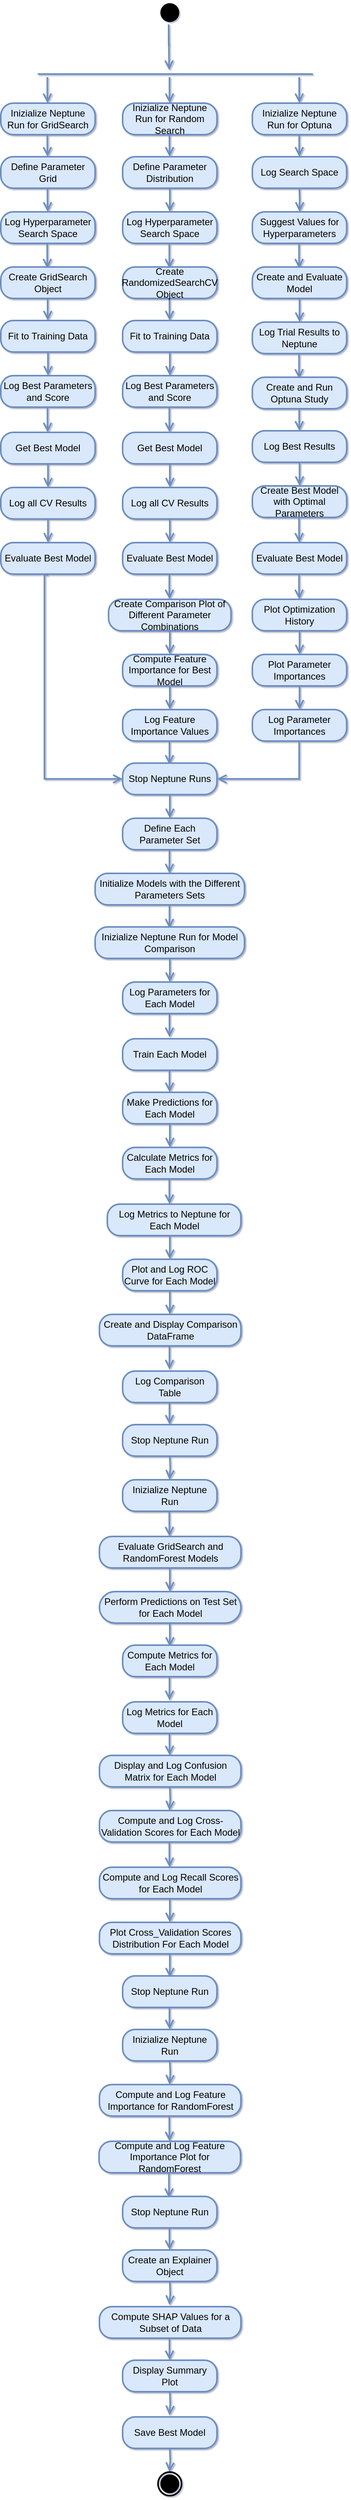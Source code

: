 <mxfile version="26.0.8">
  <diagram name="Pagina-1" id="qYxUEqmofQLP7HRl4pz8">
    <mxGraphModel grid="1" page="1" gridSize="10" guides="1" tooltips="1" connect="1" arrows="1" fold="1" pageScale="1" pageWidth="827" pageHeight="1169" math="0" shadow="1">
      <root>
        <mxCell id="0" />
        <mxCell id="1" parent="0" />
        <mxCell id="ItmKk5HgFrsZ6VLKiwgs-5" value="" style="ellipse;html=1;shape=startState;fillColor=#000000;strokeColor=light-dark(#000000, #5c79a3);strokeWidth=2;" vertex="1" parent="1">
          <mxGeometry x="-1300.01" y="70" width="30" height="30" as="geometry" />
        </mxCell>
        <mxCell id="vAcUoiLAdpBcWY1jd_Jo-25" value="" style="edgeStyle=orthogonalEdgeStyle;html=1;verticalAlign=bottom;endArrow=open;endSize=8;strokeColor=#6c8ebf;rounded=0;exitX=0.013;exitY=0.826;exitDx=0;exitDy=0;exitPerimeter=0;fillColor=#dae8fc;strokeWidth=2;" edge="1" parent="1">
          <mxGeometry relative="1" as="geometry">
            <mxPoint x="-1285.86" y="158" as="targetPoint" />
            <mxPoint x="-1284.86" y="126" as="sourcePoint" />
            <Array as="points">
              <mxPoint x="-1286.51" y="126" />
              <mxPoint x="-1286.51" y="100" />
            </Array>
          </mxGeometry>
        </mxCell>
        <mxCell id="cl8IE2r-ji0NroWe0n9R-25" value="Log Hyperparameter Search Space" style="rounded=1;whiteSpace=wrap;html=1;arcSize=40;fillColor=#dae8fc;strokeColor=#6c8ebf;strokeWidth=2;" vertex="1" parent="1">
          <mxGeometry x="-1500" y="338" width="120" height="40" as="geometry" />
        </mxCell>
        <mxCell id="cl8IE2r-ji0NroWe0n9R-26" value="Log Hyperparameter Search Space" style="rounded=1;whiteSpace=wrap;html=1;arcSize=40;fillColor=#dae8fc;strokeColor=#6c8ebf;strokeWidth=2;" vertex="1" parent="1">
          <mxGeometry x="-1345" y="338" width="120" height="40" as="geometry" />
        </mxCell>
        <mxCell id="cl8IE2r-ji0NroWe0n9R-27" value="Suggest Values for Hyperparameters" style="rounded=1;whiteSpace=wrap;html=1;arcSize=40;fillColor=#dae8fc;strokeColor=#6c8ebf;strokeWidth=2;" vertex="1" parent="1">
          <mxGeometry x="-1180" y="338" width="120" height="40" as="geometry" />
        </mxCell>
        <mxCell id="cl8IE2r-ji0NroWe0n9R-28" value="" style="edgeStyle=orthogonalEdgeStyle;html=1;verticalAlign=bottom;endArrow=open;endSize=8;strokeColor=#6c8ebf;rounded=0;entryX=0.5;entryY=0;entryDx=0;entryDy=0;exitX=0.984;exitY=0.868;exitDx=0;exitDy=0;exitPerimeter=0;fillColor=#dae8fc;strokeWidth=2;" edge="1" parent="1" target="cl8IE2r-ji0NroWe0n9R-27">
          <mxGeometry relative="1" as="geometry">
            <mxPoint x="-1132" y="338" as="targetPoint" />
            <mxPoint x="-1120.28" y="306.68" as="sourcePoint" />
          </mxGeometry>
        </mxCell>
        <mxCell id="cl8IE2r-ji0NroWe0n9R-29" value="" style="edgeStyle=orthogonalEdgeStyle;html=1;verticalAlign=bottom;endArrow=open;endSize=8;strokeColor=#6c8ebf;rounded=0;fillColor=#dae8fc;strokeWidth=2;" edge="1" parent="1">
          <mxGeometry relative="1" as="geometry">
            <mxPoint x="-1285" y="338" as="targetPoint" />
            <mxPoint x="-1285" y="308" as="sourcePoint" />
          </mxGeometry>
        </mxCell>
        <mxCell id="cl8IE2r-ji0NroWe0n9R-31" value="" style="edgeStyle=orthogonalEdgeStyle;html=1;verticalAlign=bottom;endArrow=open;endSize=8;strokeColor=#6c8ebf;rounded=0;exitX=0.013;exitY=0.826;exitDx=0;exitDy=0;exitPerimeter=0;fillColor=#dae8fc;strokeWidth=2;" edge="1" parent="1">
          <mxGeometry relative="1" as="geometry">
            <mxPoint x="-1440.74" y="410" as="targetPoint" />
            <mxPoint x="-1439.74" y="378" as="sourcePoint" />
            <Array as="points">
              <mxPoint x="-1441" y="378" />
              <mxPoint x="-1441" y="395" />
            </Array>
          </mxGeometry>
        </mxCell>
        <mxCell id="cl8IE2r-ji0NroWe0n9R-32" value="" style="edgeStyle=orthogonalEdgeStyle;html=1;verticalAlign=bottom;endArrow=open;endSize=8;strokeColor=#6c8ebf;rounded=0;exitX=0.013;exitY=0.826;exitDx=0;exitDy=0;exitPerimeter=0;fillColor=#dae8fc;strokeWidth=2;" edge="1" parent="1">
          <mxGeometry relative="1" as="geometry">
            <mxPoint x="-1285.37" y="410" as="targetPoint" />
            <mxPoint x="-1284.37" y="378" as="sourcePoint" />
            <Array as="points">
              <mxPoint x="-1285.63" y="378" />
              <mxPoint x="-1285.63" y="395" />
            </Array>
          </mxGeometry>
        </mxCell>
        <mxCell id="cl8IE2r-ji0NroWe0n9R-33" value="" style="edgeStyle=orthogonalEdgeStyle;html=1;verticalAlign=bottom;endArrow=open;endSize=8;strokeColor=#6c8ebf;rounded=0;exitX=0.013;exitY=0.826;exitDx=0;exitDy=0;exitPerimeter=0;fillColor=#dae8fc;strokeWidth=2;" edge="1" parent="1">
          <mxGeometry relative="1" as="geometry">
            <mxPoint x="-1120.37" y="410" as="targetPoint" />
            <mxPoint x="-1119.37" y="378" as="sourcePoint" />
            <Array as="points">
              <mxPoint x="-1120.63" y="378" />
              <mxPoint x="-1120.63" y="395" />
            </Array>
          </mxGeometry>
        </mxCell>
        <mxCell id="cl8IE2r-ji0NroWe0n9R-34" value="" style="edgeStyle=orthogonalEdgeStyle;html=1;verticalAlign=bottom;endArrow=open;endSize=8;strokeColor=#6c8ebf;rounded=0;exitX=0.013;exitY=0.826;exitDx=0;exitDy=0;exitPerimeter=0;fillColor=#dae8fc;strokeWidth=2;" edge="1" parent="1">
          <mxGeometry relative="1" as="geometry">
            <mxPoint x="-1440.37" y="338" as="targetPoint" />
            <mxPoint x="-1439.37" y="306" as="sourcePoint" />
            <Array as="points">
              <mxPoint x="-1440.63" y="306" />
              <mxPoint x="-1440.63" y="323" />
            </Array>
          </mxGeometry>
        </mxCell>
        <mxCell id="cl8IE2r-ji0NroWe0n9R-35" value="Define Parameter Grid" style="rounded=1;whiteSpace=wrap;html=1;arcSize=40;fillColor=#dae8fc;strokeColor=#6c8ebf;strokeWidth=2;" vertex="1" parent="1">
          <mxGeometry x="-1500" y="268" width="120" height="40" as="geometry" />
        </mxCell>
        <mxCell id="cl8IE2r-ji0NroWe0n9R-36" value="Define Parameter Distribution" style="rounded=1;whiteSpace=wrap;html=1;arcSize=40;fillColor=#dae8fc;strokeColor=#6c8ebf;strokeWidth=2;" vertex="1" parent="1">
          <mxGeometry x="-1345" y="268" width="120" height="40" as="geometry" />
        </mxCell>
        <mxCell id="cl8IE2r-ji0NroWe0n9R-37" value="Log Search Space" style="rounded=1;whiteSpace=wrap;html=1;arcSize=40;fillColor=#dae8fc;strokeColor=#6c8ebf;strokeWidth=2;" vertex="1" parent="1">
          <mxGeometry x="-1180" y="268" width="120" height="40" as="geometry" />
        </mxCell>
        <mxCell id="cl8IE2r-ji0NroWe0n9R-38" value="" style="shape=line;html=1;strokeWidth=2;strokeColor=#6c8ebf;fillColor=#dae8fc;" vertex="1" parent="1">
          <mxGeometry x="-1453" y="158" width="350" height="10" as="geometry" />
        </mxCell>
        <mxCell id="cl8IE2r-ji0NroWe0n9R-39" value="" style="edgeStyle=orthogonalEdgeStyle;html=1;verticalAlign=bottom;endArrow=open;endSize=8;strokeColor=#6c8ebf;rounded=0;exitX=0.013;exitY=0.826;exitDx=0;exitDy=0;exitPerimeter=0;fillColor=#dae8fc;strokeWidth=2;" edge="1" parent="1">
          <mxGeometry relative="1" as="geometry">
            <mxPoint x="-1440.58" y="268" as="targetPoint" />
            <mxPoint x="-1439.58" y="236" as="sourcePoint" />
            <Array as="points">
              <mxPoint x="-1440.84" y="236" />
              <mxPoint x="-1440.84" y="253" />
            </Array>
          </mxGeometry>
        </mxCell>
        <mxCell id="cl8IE2r-ji0NroWe0n9R-40" value="" style="edgeStyle=orthogonalEdgeStyle;html=1;verticalAlign=bottom;endArrow=open;endSize=8;strokeColor=#6c8ebf;rounded=0;exitX=0.013;exitY=0.826;exitDx=0;exitDy=0;exitPerimeter=0;fillColor=#dae8fc;strokeWidth=2;" edge="1" parent="1">
          <mxGeometry relative="1" as="geometry">
            <mxPoint x="-1285.21" y="268" as="targetPoint" />
            <mxPoint x="-1284.21" y="236" as="sourcePoint" />
            <Array as="points">
              <mxPoint x="-1285.47" y="236" />
              <mxPoint x="-1285.47" y="253" />
            </Array>
          </mxGeometry>
        </mxCell>
        <mxCell id="cl8IE2r-ji0NroWe0n9R-41" value="" style="edgeStyle=orthogonalEdgeStyle;html=1;verticalAlign=bottom;endArrow=open;endSize=8;strokeColor=#6c8ebf;rounded=0;exitX=0.013;exitY=0.826;exitDx=0;exitDy=0;exitPerimeter=0;fillColor=#dae8fc;strokeWidth=2;" edge="1" parent="1">
          <mxGeometry relative="1" as="geometry">
            <mxPoint x="-1120.21" y="268" as="targetPoint" />
            <mxPoint x="-1119.21" y="236" as="sourcePoint" />
            <Array as="points">
              <mxPoint x="-1120.47" y="236" />
              <mxPoint x="-1120.47" y="253" />
            </Array>
          </mxGeometry>
        </mxCell>
        <mxCell id="cl8IE2r-ji0NroWe0n9R-42" value="Inizialize Neptune Run for GridSearch" style="rounded=1;whiteSpace=wrap;html=1;arcSize=40;fillColor=#dae8fc;strokeColor=#6c8ebf;strokeWidth=2;" vertex="1" parent="1">
          <mxGeometry x="-1500" y="200" width="120" height="40" as="geometry" />
        </mxCell>
        <mxCell id="cl8IE2r-ji0NroWe0n9R-43" value="Inizialize Neptune Run for Random Search" style="rounded=1;whiteSpace=wrap;html=1;arcSize=40;fillColor=#dae8fc;strokeColor=#6c8ebf;strokeWidth=2;" vertex="1" parent="1">
          <mxGeometry x="-1345" y="200" width="120" height="40" as="geometry" />
        </mxCell>
        <mxCell id="cl8IE2r-ji0NroWe0n9R-44" value="Inizialize Neptune Run for Optuna" style="rounded=1;whiteSpace=wrap;html=1;arcSize=40;fillColor=#dae8fc;strokeColor=#6c8ebf;strokeWidth=2;" vertex="1" parent="1">
          <mxGeometry x="-1180" y="200" width="120" height="40" as="geometry" />
        </mxCell>
        <mxCell id="cl8IE2r-ji0NroWe0n9R-45" value="" style="edgeStyle=orthogonalEdgeStyle;html=1;verticalAlign=bottom;endArrow=open;endSize=8;strokeColor=#6c8ebf;rounded=0;exitX=0.013;exitY=0.826;exitDx=0;exitDy=0;exitPerimeter=0;fillColor=#dae8fc;strokeWidth=2;" edge="1" parent="1">
          <mxGeometry relative="1" as="geometry">
            <mxPoint x="-1440.58" y="200" as="targetPoint" />
            <mxPoint x="-1439.58" y="168" as="sourcePoint" />
            <Array as="points">
              <mxPoint x="-1440.84" y="168" />
              <mxPoint x="-1440.84" y="185" />
            </Array>
          </mxGeometry>
        </mxCell>
        <mxCell id="cl8IE2r-ji0NroWe0n9R-46" value="" style="edgeStyle=orthogonalEdgeStyle;html=1;verticalAlign=bottom;endArrow=open;endSize=8;strokeColor=#6c8ebf;rounded=0;exitX=0.013;exitY=0.826;exitDx=0;exitDy=0;exitPerimeter=0;fillColor=#dae8fc;strokeWidth=2;" edge="1" parent="1">
          <mxGeometry relative="1" as="geometry">
            <mxPoint x="-1285.21" y="200" as="targetPoint" />
            <mxPoint x="-1284.21" y="168" as="sourcePoint" />
            <Array as="points">
              <mxPoint x="-1285.47" y="168" />
              <mxPoint x="-1285.47" y="185" />
            </Array>
          </mxGeometry>
        </mxCell>
        <mxCell id="cl8IE2r-ji0NroWe0n9R-47" value="" style="edgeStyle=orthogonalEdgeStyle;html=1;verticalAlign=bottom;endArrow=open;endSize=8;strokeColor=#6c8ebf;rounded=0;exitX=0.013;exitY=0.826;exitDx=0;exitDy=0;exitPerimeter=0;fillColor=#dae8fc;strokeWidth=2;" edge="1" parent="1">
          <mxGeometry relative="1" as="geometry">
            <mxPoint x="-1120.21" y="200" as="targetPoint" />
            <mxPoint x="-1119.21" y="168" as="sourcePoint" />
            <Array as="points">
              <mxPoint x="-1120.47" y="168" />
              <mxPoint x="-1120.47" y="185" />
            </Array>
          </mxGeometry>
        </mxCell>
        <mxCell id="cl8IE2r-ji0NroWe0n9R-48" value="Log Best Parameters and Score" style="rounded=1;whiteSpace=wrap;html=1;arcSize=40;fillColor=#dae8fc;strokeColor=#6c8ebf;strokeWidth=2;" vertex="1" parent="1">
          <mxGeometry x="-1500" y="546" width="120" height="40" as="geometry" />
        </mxCell>
        <mxCell id="cl8IE2r-ji0NroWe0n9R-49" value="" style="edgeStyle=orthogonalEdgeStyle;html=1;verticalAlign=bottom;endArrow=open;endSize=8;strokeColor=#6c8ebf;rounded=0;fillColor=#dae8fc;strokeWidth=2;" edge="1" parent="1">
          <mxGeometry relative="1" as="geometry">
            <mxPoint x="-1440" y="546" as="targetPoint" />
            <mxPoint x="-1440" y="516" as="sourcePoint" />
          </mxGeometry>
        </mxCell>
        <mxCell id="cl8IE2r-ji0NroWe0n9R-50" value="" style="edgeStyle=orthogonalEdgeStyle;html=1;verticalAlign=bottom;endArrow=open;endSize=8;strokeColor=#6c8ebf;rounded=0;exitX=0.013;exitY=0.826;exitDx=0;exitDy=0;exitPerimeter=0;fillColor=#dae8fc;strokeWidth=2;" edge="1" parent="1">
          <mxGeometry relative="1" as="geometry">
            <mxPoint x="-1440.37" y="618" as="targetPoint" />
            <mxPoint x="-1439.37" y="586" as="sourcePoint" />
            <Array as="points">
              <mxPoint x="-1440.63" y="586" />
              <mxPoint x="-1440.63" y="603" />
            </Array>
          </mxGeometry>
        </mxCell>
        <mxCell id="cl8IE2r-ji0NroWe0n9R-51" value="Fit to Training Data" style="rounded=1;whiteSpace=wrap;html=1;arcSize=40;fillColor=#dae8fc;strokeColor=#6c8ebf;strokeWidth=2;" vertex="1" parent="1">
          <mxGeometry x="-1500" y="476" width="120" height="40" as="geometry" />
        </mxCell>
        <mxCell id="cl8IE2r-ji0NroWe0n9R-52" value="" style="edgeStyle=orthogonalEdgeStyle;html=1;verticalAlign=bottom;endArrow=open;endSize=8;strokeColor=#6c8ebf;rounded=0;exitX=0.013;exitY=0.826;exitDx=0;exitDy=0;exitPerimeter=0;fillColor=#dae8fc;strokeWidth=2;" edge="1" parent="1">
          <mxGeometry relative="1" as="geometry">
            <mxPoint x="-1440.21" y="476" as="targetPoint" />
            <mxPoint x="-1439.21" y="444" as="sourcePoint" />
            <Array as="points">
              <mxPoint x="-1440.47" y="444" />
              <mxPoint x="-1440.47" y="461" />
            </Array>
          </mxGeometry>
        </mxCell>
        <mxCell id="cl8IE2r-ji0NroWe0n9R-53" value="Create GridSearch Object" style="rounded=1;whiteSpace=wrap;html=1;arcSize=40;fillColor=#dae8fc;strokeColor=#6c8ebf;strokeWidth=2;" vertex="1" parent="1">
          <mxGeometry x="-1500" y="408" width="120" height="40" as="geometry" />
        </mxCell>
        <mxCell id="cl8IE2r-ji0NroWe0n9R-54" value="Log all CV Results" style="rounded=1;whiteSpace=wrap;html=1;arcSize=40;fillColor=#dae8fc;strokeColor=#6c8ebf;strokeWidth=2;" vertex="1" parent="1">
          <mxGeometry x="-1500" y="688" width="120" height="40" as="geometry" />
        </mxCell>
        <mxCell id="cl8IE2r-ji0NroWe0n9R-55" value="" style="edgeStyle=orthogonalEdgeStyle;html=1;verticalAlign=bottom;endArrow=open;endSize=8;strokeColor=#6c8ebf;rounded=0;fillColor=#dae8fc;strokeWidth=2;" edge="1" parent="1">
          <mxGeometry relative="1" as="geometry">
            <mxPoint x="-1440" y="688" as="targetPoint" />
            <mxPoint x="-1440" y="658" as="sourcePoint" />
          </mxGeometry>
        </mxCell>
        <mxCell id="cl8IE2r-ji0NroWe0n9R-56" value="Get Best Model" style="rounded=1;whiteSpace=wrap;html=1;arcSize=40;fillColor=#dae8fc;strokeColor=#6c8ebf;strokeWidth=2;" vertex="1" parent="1">
          <mxGeometry x="-1500" y="618" width="120" height="40" as="geometry" />
        </mxCell>
        <mxCell id="cl8IE2r-ji0NroWe0n9R-57" value="Evaluate Best Model" style="rounded=1;whiteSpace=wrap;html=1;arcSize=40;fillColor=#dae8fc;strokeColor=#6c8ebf;strokeWidth=2;" vertex="1" parent="1">
          <mxGeometry x="-1500" y="758" width="120" height="40" as="geometry" />
        </mxCell>
        <mxCell id="cl8IE2r-ji0NroWe0n9R-58" value="" style="edgeStyle=orthogonalEdgeStyle;html=1;verticalAlign=bottom;endArrow=open;endSize=8;strokeColor=#6c8ebf;rounded=0;fillColor=#dae8fc;strokeWidth=2;" edge="1" parent="1">
          <mxGeometry relative="1" as="geometry">
            <mxPoint x="-1440" y="758" as="targetPoint" />
            <mxPoint x="-1440" y="728" as="sourcePoint" />
          </mxGeometry>
        </mxCell>
        <mxCell id="cl8IE2r-ji0NroWe0n9R-59" value="Log Best Parameters and Score" style="rounded=1;whiteSpace=wrap;html=1;arcSize=40;fillColor=#dae8fc;strokeColor=#6c8ebf;strokeWidth=2;" vertex="1" parent="1">
          <mxGeometry x="-1345" y="546" width="120" height="40" as="geometry" />
        </mxCell>
        <mxCell id="cl8IE2r-ji0NroWe0n9R-60" value="" style="edgeStyle=orthogonalEdgeStyle;html=1;verticalAlign=bottom;endArrow=open;endSize=8;strokeColor=#6c8ebf;rounded=0;fillColor=#dae8fc;strokeWidth=2;" edge="1" parent="1">
          <mxGeometry relative="1" as="geometry">
            <mxPoint x="-1285" y="546" as="targetPoint" />
            <mxPoint x="-1285" y="516" as="sourcePoint" />
          </mxGeometry>
        </mxCell>
        <mxCell id="cl8IE2r-ji0NroWe0n9R-61" value="" style="edgeStyle=orthogonalEdgeStyle;html=1;verticalAlign=bottom;endArrow=open;endSize=8;strokeColor=#6c8ebf;rounded=0;exitX=0.013;exitY=0.826;exitDx=0;exitDy=0;exitPerimeter=0;fillColor=#dae8fc;strokeWidth=2;" edge="1" parent="1">
          <mxGeometry relative="1" as="geometry">
            <mxPoint x="-1285.37" y="618" as="targetPoint" />
            <mxPoint x="-1284.37" y="586" as="sourcePoint" />
            <Array as="points">
              <mxPoint x="-1285.63" y="586" />
              <mxPoint x="-1285.63" y="603" />
            </Array>
          </mxGeometry>
        </mxCell>
        <mxCell id="cl8IE2r-ji0NroWe0n9R-62" value="Fit to Training Data" style="rounded=1;whiteSpace=wrap;html=1;arcSize=40;fillColor=#dae8fc;strokeColor=#6c8ebf;strokeWidth=2;" vertex="1" parent="1">
          <mxGeometry x="-1345" y="476" width="120" height="40" as="geometry" />
        </mxCell>
        <mxCell id="cl8IE2r-ji0NroWe0n9R-63" value="" style="edgeStyle=orthogonalEdgeStyle;html=1;verticalAlign=bottom;endArrow=open;endSize=8;strokeColor=#6c8ebf;rounded=0;exitX=0.013;exitY=0.826;exitDx=0;exitDy=0;exitPerimeter=0;fillColor=#dae8fc;strokeWidth=2;" edge="1" parent="1">
          <mxGeometry relative="1" as="geometry">
            <mxPoint x="-1285.21" y="476" as="targetPoint" />
            <mxPoint x="-1284.21" y="444" as="sourcePoint" />
            <Array as="points">
              <mxPoint x="-1285.47" y="444" />
              <mxPoint x="-1285.47" y="461" />
            </Array>
          </mxGeometry>
        </mxCell>
        <mxCell id="cl8IE2r-ji0NroWe0n9R-64" value="Create RandomizedSearchCV Object" style="rounded=1;whiteSpace=wrap;html=1;arcSize=40;fillColor=#dae8fc;strokeColor=#6c8ebf;strokeWidth=2;" vertex="1" parent="1">
          <mxGeometry x="-1345" y="408" width="120" height="40" as="geometry" />
        </mxCell>
        <mxCell id="cl8IE2r-ji0NroWe0n9R-65" value="Log all CV Results" style="rounded=1;whiteSpace=wrap;html=1;arcSize=40;fillColor=#dae8fc;strokeColor=#6c8ebf;strokeWidth=2;" vertex="1" parent="1">
          <mxGeometry x="-1345" y="688" width="120" height="40" as="geometry" />
        </mxCell>
        <mxCell id="cl8IE2r-ji0NroWe0n9R-66" value="" style="edgeStyle=orthogonalEdgeStyle;html=1;verticalAlign=bottom;endArrow=open;endSize=8;strokeColor=#6c8ebf;rounded=0;fillColor=#dae8fc;strokeWidth=2;" edge="1" parent="1">
          <mxGeometry relative="1" as="geometry">
            <mxPoint x="-1285" y="688" as="targetPoint" />
            <mxPoint x="-1285" y="658" as="sourcePoint" />
          </mxGeometry>
        </mxCell>
        <mxCell id="cl8IE2r-ji0NroWe0n9R-67" value="Get Best Model" style="rounded=1;whiteSpace=wrap;html=1;arcSize=40;fillColor=#dae8fc;strokeColor=#6c8ebf;strokeWidth=2;" vertex="1" parent="1">
          <mxGeometry x="-1345" y="618" width="120" height="40" as="geometry" />
        </mxCell>
        <mxCell id="cl8IE2r-ji0NroWe0n9R-68" value="Evaluate Best Model" style="rounded=1;whiteSpace=wrap;html=1;arcSize=40;fillColor=#dae8fc;strokeColor=#6c8ebf;strokeWidth=2;" vertex="1" parent="1">
          <mxGeometry x="-1345" y="758" width="120" height="40" as="geometry" />
        </mxCell>
        <mxCell id="cl8IE2r-ji0NroWe0n9R-69" value="" style="edgeStyle=orthogonalEdgeStyle;html=1;verticalAlign=bottom;endArrow=open;endSize=8;strokeColor=#6c8ebf;rounded=0;fillColor=#dae8fc;strokeWidth=2;" edge="1" parent="1">
          <mxGeometry relative="1" as="geometry">
            <mxPoint x="-1285" y="758" as="targetPoint" />
            <mxPoint x="-1285" y="728" as="sourcePoint" />
          </mxGeometry>
        </mxCell>
        <mxCell id="cl8IE2r-ji0NroWe0n9R-70" value="" style="edgeStyle=orthogonalEdgeStyle;html=1;verticalAlign=bottom;endArrow=open;endSize=8;strokeColor=#6c8ebf;rounded=0;exitX=0.013;exitY=0.826;exitDx=0;exitDy=0;exitPerimeter=0;fillColor=#dae8fc;strokeWidth=2;" edge="1" parent="1">
          <mxGeometry relative="1" as="geometry">
            <mxPoint x="-1285.37" y="830" as="targetPoint" />
            <mxPoint x="-1284.37" y="798" as="sourcePoint" />
            <Array as="points">
              <mxPoint x="-1285.63" y="798" />
              <mxPoint x="-1285.63" y="815" />
            </Array>
          </mxGeometry>
        </mxCell>
        <mxCell id="cl8IE2r-ji0NroWe0n9R-71" value="Compute Feature Importance for Best Model" style="rounded=1;whiteSpace=wrap;html=1;arcSize=40;fillColor=#dae8fc;strokeColor=#6c8ebf;strokeWidth=2;" vertex="1" parent="1">
          <mxGeometry x="-1345" y="900" width="120" height="40" as="geometry" />
        </mxCell>
        <mxCell id="cl8IE2r-ji0NroWe0n9R-72" value="" style="edgeStyle=orthogonalEdgeStyle;html=1;verticalAlign=bottom;endArrow=open;endSize=8;strokeColor=#6c8ebf;rounded=0;fillColor=#dae8fc;strokeWidth=2;" edge="1" parent="1">
          <mxGeometry relative="1" as="geometry">
            <mxPoint x="-1285" y="900" as="targetPoint" />
            <mxPoint x="-1285" y="870" as="sourcePoint" />
          </mxGeometry>
        </mxCell>
        <mxCell id="cl8IE2r-ji0NroWe0n9R-73" value="Create Comparison Plot of Different Parameter Combinations" style="rounded=1;whiteSpace=wrap;html=1;arcSize=40;fillColor=#dae8fc;strokeColor=#6c8ebf;strokeWidth=2;" vertex="1" parent="1">
          <mxGeometry x="-1362.87" y="830" width="155.75" height="40" as="geometry" />
        </mxCell>
        <mxCell id="cl8IE2r-ji0NroWe0n9R-74" value="Log Feature Importance Values" style="rounded=1;whiteSpace=wrap;html=1;arcSize=40;fillColor=#dae8fc;strokeColor=#6c8ebf;strokeWidth=2;" vertex="1" parent="1">
          <mxGeometry x="-1345" y="970" width="120" height="40" as="geometry" />
        </mxCell>
        <mxCell id="cl8IE2r-ji0NroWe0n9R-75" value="" style="edgeStyle=orthogonalEdgeStyle;html=1;verticalAlign=bottom;endArrow=open;endSize=8;strokeColor=#6c8ebf;rounded=0;fillColor=#dae8fc;strokeWidth=2;" edge="1" parent="1">
          <mxGeometry relative="1" as="geometry">
            <mxPoint x="-1285" y="970" as="targetPoint" />
            <mxPoint x="-1285" y="940" as="sourcePoint" />
          </mxGeometry>
        </mxCell>
        <mxCell id="cl8IE2r-ji0NroWe0n9R-76" value="Log Trial Results to Neptune" style="rounded=1;whiteSpace=wrap;html=1;arcSize=40;fillColor=#dae8fc;strokeColor=#6c8ebf;strokeWidth=2;" vertex="1" parent="1">
          <mxGeometry x="-1180" y="478" width="120" height="40" as="geometry" />
        </mxCell>
        <mxCell id="cl8IE2r-ji0NroWe0n9R-77" value="" style="edgeStyle=orthogonalEdgeStyle;html=1;verticalAlign=bottom;endArrow=open;endSize=8;strokeColor=#6c8ebf;rounded=0;fillColor=#dae8fc;strokeWidth=2;" edge="1" parent="1">
          <mxGeometry relative="1" as="geometry">
            <mxPoint x="-1120" y="478" as="targetPoint" />
            <mxPoint x="-1120" y="448" as="sourcePoint" />
          </mxGeometry>
        </mxCell>
        <mxCell id="cl8IE2r-ji0NroWe0n9R-78" value="" style="edgeStyle=orthogonalEdgeStyle;html=1;verticalAlign=bottom;endArrow=open;endSize=8;strokeColor=#6c8ebf;rounded=0;exitX=0.013;exitY=0.826;exitDx=0;exitDy=0;exitPerimeter=0;fillColor=#dae8fc;strokeWidth=2;" edge="1" parent="1">
          <mxGeometry relative="1" as="geometry">
            <mxPoint x="-1120.37" y="550" as="targetPoint" />
            <mxPoint x="-1119.37" y="518" as="sourcePoint" />
            <Array as="points">
              <mxPoint x="-1120.63" y="518" />
              <mxPoint x="-1120.63" y="535" />
            </Array>
          </mxGeometry>
        </mxCell>
        <mxCell id="cl8IE2r-ji0NroWe0n9R-79" value="Create and Evaluate Model" style="rounded=1;whiteSpace=wrap;html=1;arcSize=40;fillColor=#dae8fc;strokeColor=#6c8ebf;strokeWidth=2;" vertex="1" parent="1">
          <mxGeometry x="-1180" y="408" width="120" height="40" as="geometry" />
        </mxCell>
        <mxCell id="cl8IE2r-ji0NroWe0n9R-80" value="Create Best Model with Optimal Parameters" style="rounded=1;whiteSpace=wrap;html=1;arcSize=40;fillColor=#dae8fc;strokeColor=#6c8ebf;strokeWidth=2;" vertex="1" parent="1">
          <mxGeometry x="-1180" y="686" width="120" height="40" as="geometry" />
        </mxCell>
        <mxCell id="cl8IE2r-ji0NroWe0n9R-81" value="" style="edgeStyle=orthogonalEdgeStyle;html=1;verticalAlign=bottom;endArrow=open;endSize=8;strokeColor=#6c8ebf;rounded=0;fillColor=#dae8fc;strokeWidth=2;" edge="1" parent="1">
          <mxGeometry relative="1" as="geometry">
            <mxPoint x="-1120" y="686" as="targetPoint" />
            <mxPoint x="-1120" y="656" as="sourcePoint" />
          </mxGeometry>
        </mxCell>
        <mxCell id="cl8IE2r-ji0NroWe0n9R-82" value="" style="edgeStyle=orthogonalEdgeStyle;html=1;verticalAlign=bottom;endArrow=open;endSize=8;strokeColor=#6c8ebf;rounded=0;exitX=0.013;exitY=0.826;exitDx=0;exitDy=0;exitPerimeter=0;fillColor=#dae8fc;strokeWidth=2;" edge="1" parent="1">
          <mxGeometry relative="1" as="geometry">
            <mxPoint x="-1120.37" y="758" as="targetPoint" />
            <mxPoint x="-1119.37" y="726" as="sourcePoint" />
            <Array as="points">
              <mxPoint x="-1120.63" y="726" />
              <mxPoint x="-1120.63" y="743" />
            </Array>
          </mxGeometry>
        </mxCell>
        <mxCell id="cl8IE2r-ji0NroWe0n9R-83" value="Log Best Results" style="rounded=1;whiteSpace=wrap;html=1;arcSize=40;fillColor=#dae8fc;strokeColor=#6c8ebf;strokeWidth=2;" vertex="1" parent="1">
          <mxGeometry x="-1180" y="616" width="120" height="40" as="geometry" />
        </mxCell>
        <mxCell id="cl8IE2r-ji0NroWe0n9R-84" value="" style="edgeStyle=orthogonalEdgeStyle;html=1;verticalAlign=bottom;endArrow=open;endSize=8;strokeColor=#6c8ebf;rounded=0;exitX=0.013;exitY=0.826;exitDx=0;exitDy=0;exitPerimeter=0;fillColor=#dae8fc;strokeWidth=2;" edge="1" parent="1">
          <mxGeometry relative="1" as="geometry">
            <mxPoint x="-1120.21" y="616" as="targetPoint" />
            <mxPoint x="-1119.21" y="584" as="sourcePoint" />
            <Array as="points">
              <mxPoint x="-1120.47" y="584" />
              <mxPoint x="-1120.47" y="601" />
            </Array>
          </mxGeometry>
        </mxCell>
        <mxCell id="cl8IE2r-ji0NroWe0n9R-85" value="Create and Run Optuna Study" style="rounded=1;whiteSpace=wrap;html=1;arcSize=40;fillColor=#dae8fc;strokeColor=#6c8ebf;strokeWidth=2;" vertex="1" parent="1">
          <mxGeometry x="-1180" y="548" width="120" height="40" as="geometry" />
        </mxCell>
        <mxCell id="cl8IE2r-ji0NroWe0n9R-86" value="Evaluate Best Model" style="rounded=1;whiteSpace=wrap;html=1;arcSize=40;fillColor=#dae8fc;strokeColor=#6c8ebf;strokeWidth=2;" vertex="1" parent="1">
          <mxGeometry x="-1180" y="758" width="120" height="40" as="geometry" />
        </mxCell>
        <mxCell id="cl8IE2r-ji0NroWe0n9R-87" value="" style="edgeStyle=orthogonalEdgeStyle;html=1;verticalAlign=bottom;endArrow=open;endSize=8;strokeColor=#6c8ebf;rounded=0;exitX=0.013;exitY=0.826;exitDx=0;exitDy=0;exitPerimeter=0;fillColor=#dae8fc;strokeWidth=2;" edge="1" parent="1">
          <mxGeometry relative="1" as="geometry">
            <mxPoint x="-1120.37" y="830" as="targetPoint" />
            <mxPoint x="-1119.37" y="798" as="sourcePoint" />
            <Array as="points">
              <mxPoint x="-1120.63" y="798" />
              <mxPoint x="-1120.63" y="815" />
            </Array>
          </mxGeometry>
        </mxCell>
        <mxCell id="cl8IE2r-ji0NroWe0n9R-88" value="Plot Parameter Importances" style="rounded=1;whiteSpace=wrap;html=1;arcSize=40;fillColor=#dae8fc;strokeColor=#6c8ebf;strokeWidth=2;" vertex="1" parent="1">
          <mxGeometry x="-1180" y="900" width="120" height="40" as="geometry" />
        </mxCell>
        <mxCell id="cl8IE2r-ji0NroWe0n9R-89" value="" style="edgeStyle=orthogonalEdgeStyle;html=1;verticalAlign=bottom;endArrow=open;endSize=8;strokeColor=#6c8ebf;rounded=0;fillColor=#dae8fc;strokeWidth=2;" edge="1" parent="1">
          <mxGeometry relative="1" as="geometry">
            <mxPoint x="-1120" y="900" as="targetPoint" />
            <mxPoint x="-1120" y="870" as="sourcePoint" />
          </mxGeometry>
        </mxCell>
        <mxCell id="cl8IE2r-ji0NroWe0n9R-90" value="Plot Optimization History" style="rounded=1;whiteSpace=wrap;html=1;arcSize=40;fillColor=#dae8fc;strokeColor=#6c8ebf;strokeWidth=2;" vertex="1" parent="1">
          <mxGeometry x="-1180" y="830" width="120" height="40" as="geometry" />
        </mxCell>
        <mxCell id="cl8IE2r-ji0NroWe0n9R-91" value="Log Parameter Importances" style="rounded=1;whiteSpace=wrap;html=1;arcSize=40;fillColor=#dae8fc;strokeColor=#6c8ebf;strokeWidth=2;" vertex="1" parent="1">
          <mxGeometry x="-1180" y="970" width="120" height="40" as="geometry" />
        </mxCell>
        <mxCell id="cl8IE2r-ji0NroWe0n9R-92" value="" style="edgeStyle=orthogonalEdgeStyle;html=1;verticalAlign=bottom;endArrow=open;endSize=8;strokeColor=#6c8ebf;rounded=0;fillColor=#dae8fc;strokeWidth=2;" edge="1" parent="1">
          <mxGeometry relative="1" as="geometry">
            <mxPoint x="-1120" y="970" as="targetPoint" />
            <mxPoint x="-1120" y="940" as="sourcePoint" />
          </mxGeometry>
        </mxCell>
        <mxCell id="cl8IE2r-ji0NroWe0n9R-94" value="" style="edgeStyle=orthogonalEdgeStyle;html=1;verticalAlign=bottom;endArrow=open;endSize=8;strokeColor=#6c8ebf;rounded=0;fillColor=#dae8fc;strokeWidth=2;entryX=0;entryY=0.5;entryDx=0;entryDy=0;" edge="1" parent="1" target="cl8IE2r-ji0NroWe0n9R-97">
          <mxGeometry relative="1" as="geometry">
            <mxPoint x="-1364.5" y="1058" as="targetPoint" />
            <mxPoint x="-1440.48" y="798" as="sourcePoint" />
            <Array as="points">
              <mxPoint x="-1444.5" y="799" />
              <mxPoint x="-1444.5" y="1058" />
            </Array>
          </mxGeometry>
        </mxCell>
        <mxCell id="cl8IE2r-ji0NroWe0n9R-95" value="" style="edgeStyle=orthogonalEdgeStyle;html=1;verticalAlign=bottom;endArrow=open;endSize=8;strokeColor=#6c8ebf;rounded=0;fillColor=#dae8fc;strokeWidth=2;" edge="1" parent="1">
          <mxGeometry relative="1" as="geometry">
            <mxPoint x="-1285.47" y="1040" as="targetPoint" />
            <mxPoint x="-1285.47" y="1010" as="sourcePoint" />
          </mxGeometry>
        </mxCell>
        <mxCell id="cl8IE2r-ji0NroWe0n9R-96" value="" style="edgeStyle=orthogonalEdgeStyle;html=1;verticalAlign=bottom;endArrow=open;endSize=8;strokeColor=#6c8ebf;rounded=0;fillColor=#dae8fc;strokeWidth=2;entryX=1;entryY=0.5;entryDx=0;entryDy=0;" edge="1" parent="1" target="cl8IE2r-ji0NroWe0n9R-97">
          <mxGeometry relative="1" as="geometry">
            <mxPoint x="-1114.5" y="1138" as="targetPoint" />
            <mxPoint x="-1120.48" y="1010" as="sourcePoint" />
            <Array as="points">
              <mxPoint x="-1120.5" y="1058" />
            </Array>
          </mxGeometry>
        </mxCell>
        <mxCell id="cl8IE2r-ji0NroWe0n9R-97" value="Stop Neptune Runs" style="rounded=1;whiteSpace=wrap;html=1;arcSize=40;fillColor=#dae8fc;strokeColor=#6c8ebf;strokeWidth=2;" vertex="1" parent="1">
          <mxGeometry x="-1345" y="1038" width="120" height="40" as="geometry" />
        </mxCell>
        <mxCell id="cl8IE2r-ji0NroWe0n9R-99" value="Define Each Parameter Set" style="rounded=1;whiteSpace=wrap;html=1;arcSize=40;fillColor=#dae8fc;strokeColor=#6c8ebf;strokeWidth=2;" vertex="1" parent="1">
          <mxGeometry x="-1345" y="1108" width="120" height="40" as="geometry" />
        </mxCell>
        <mxCell id="cl8IE2r-ji0NroWe0n9R-100" value="" style="edgeStyle=orthogonalEdgeStyle;html=1;verticalAlign=bottom;endArrow=open;endSize=8;strokeColor=#6c8ebf;rounded=0;fillColor=#dae8fc;strokeWidth=2;" edge="1" parent="1">
          <mxGeometry relative="1" as="geometry">
            <mxPoint x="-1285" y="1108" as="targetPoint" />
            <mxPoint x="-1285" y="1078" as="sourcePoint" />
          </mxGeometry>
        </mxCell>
        <mxCell id="cl8IE2r-ji0NroWe0n9R-101" value="" style="edgeStyle=orthogonalEdgeStyle;html=1;verticalAlign=bottom;endArrow=open;endSize=8;strokeColor=#6c8ebf;rounded=0;fillColor=#dae8fc;strokeWidth=2;" edge="1" parent="1">
          <mxGeometry relative="1" as="geometry">
            <mxPoint x="-1285.47" y="1178" as="targetPoint" />
            <mxPoint x="-1285.47" y="1148" as="sourcePoint" />
          </mxGeometry>
        </mxCell>
        <mxCell id="cl8IE2r-ji0NroWe0n9R-102" value="Initialize Models with the Different Parameters Sets" style="rounded=1;whiteSpace=wrap;html=1;arcSize=40;fillColor=#dae8fc;strokeColor=#6c8ebf;strokeWidth=2;" vertex="1" parent="1">
          <mxGeometry x="-1379.99" y="1178" width="190" height="40" as="geometry" />
        </mxCell>
        <mxCell id="cl8IE2r-ji0NroWe0n9R-103" value="" style="edgeStyle=orthogonalEdgeStyle;html=1;verticalAlign=bottom;endArrow=open;endSize=8;strokeColor=#6c8ebf;rounded=0;fillColor=#dae8fc;strokeWidth=2;" edge="1" parent="1">
          <mxGeometry relative="1" as="geometry">
            <mxPoint x="-1285.46" y="1248" as="targetPoint" />
            <mxPoint x="-1285.46" y="1218" as="sourcePoint" />
          </mxGeometry>
        </mxCell>
        <mxCell id="cl8IE2r-ji0NroWe0n9R-104" value="Inizialize Neptune Run for Model Comparison" style="rounded=1;whiteSpace=wrap;html=1;arcSize=40;fillColor=#dae8fc;strokeColor=#6c8ebf;strokeWidth=2;" vertex="1" parent="1">
          <mxGeometry x="-1379.99" y="1246" width="190" height="40" as="geometry" />
        </mxCell>
        <mxCell id="cl8IE2r-ji0NroWe0n9R-105" value="Log Parameters for Each Model" style="rounded=1;whiteSpace=wrap;html=1;arcSize=40;fillColor=#dae8fc;strokeColor=#6c8ebf;strokeWidth=2;" vertex="1" parent="1">
          <mxGeometry x="-1344.99" y="1316" width="120" height="40" as="geometry" />
        </mxCell>
        <mxCell id="cl8IE2r-ji0NroWe0n9R-106" value="" style="edgeStyle=orthogonalEdgeStyle;html=1;verticalAlign=bottom;endArrow=open;endSize=8;strokeColor=#6c8ebf;rounded=0;fillColor=#dae8fc;strokeWidth=2;" edge="1" parent="1">
          <mxGeometry relative="1" as="geometry">
            <mxPoint x="-1284.99" y="1316" as="targetPoint" />
            <mxPoint x="-1284.99" y="1286" as="sourcePoint" />
          </mxGeometry>
        </mxCell>
        <mxCell id="cl8IE2r-ji0NroWe0n9R-107" value="" style="edgeStyle=orthogonalEdgeStyle;html=1;verticalAlign=bottom;endArrow=open;endSize=8;strokeColor=#6c8ebf;rounded=0;fillColor=#dae8fc;strokeWidth=2;" edge="1" parent="1">
          <mxGeometry relative="1" as="geometry">
            <mxPoint x="-1285.46" y="1386" as="targetPoint" />
            <mxPoint x="-1285.46" y="1356" as="sourcePoint" />
          </mxGeometry>
        </mxCell>
        <mxCell id="cl8IE2r-ji0NroWe0n9R-109" value="Calculate Metrics for Each Model" style="rounded=1;whiteSpace=wrap;html=1;arcSize=40;fillColor=#dae8fc;strokeColor=#6c8ebf;strokeWidth=2;" vertex="1" parent="1">
          <mxGeometry x="-1345" y="1526" width="120" height="40" as="geometry" />
        </mxCell>
        <mxCell id="cl8IE2r-ji0NroWe0n9R-110" value="" style="edgeStyle=orthogonalEdgeStyle;html=1;verticalAlign=bottom;endArrow=open;endSize=8;strokeColor=#6c8ebf;rounded=0;fillColor=#dae8fc;strokeWidth=2;" edge="1" parent="1">
          <mxGeometry relative="1" as="geometry">
            <mxPoint x="-1285" y="1526" as="targetPoint" />
            <mxPoint x="-1285" y="1496" as="sourcePoint" />
          </mxGeometry>
        </mxCell>
        <mxCell id="cl8IE2r-ji0NroWe0n9R-111" value="" style="edgeStyle=orthogonalEdgeStyle;html=1;verticalAlign=bottom;endArrow=open;endSize=8;strokeColor=#6c8ebf;rounded=0;exitX=0.013;exitY=0.826;exitDx=0;exitDy=0;exitPerimeter=0;fillColor=#dae8fc;strokeWidth=2;" edge="1" parent="1">
          <mxGeometry relative="1" as="geometry">
            <mxPoint x="-1285.37" y="1598" as="targetPoint" />
            <mxPoint x="-1284.37" y="1566" as="sourcePoint" />
            <Array as="points">
              <mxPoint x="-1285.63" y="1566" />
              <mxPoint x="-1285.63" y="1583" />
            </Array>
          </mxGeometry>
        </mxCell>
        <mxCell id="cl8IE2r-ji0NroWe0n9R-112" value="Make Predictions for Each Model" style="rounded=1;whiteSpace=wrap;html=1;arcSize=40;fillColor=#dae8fc;strokeColor=#6c8ebf;strokeWidth=2;" vertex="1" parent="1">
          <mxGeometry x="-1345" y="1456" width="120" height="40" as="geometry" />
        </mxCell>
        <mxCell id="cl8IE2r-ji0NroWe0n9R-113" value="" style="edgeStyle=orthogonalEdgeStyle;html=1;verticalAlign=bottom;endArrow=open;endSize=8;strokeColor=#6c8ebf;rounded=0;exitX=0.013;exitY=0.826;exitDx=0;exitDy=0;exitPerimeter=0;fillColor=#dae8fc;strokeWidth=2;" edge="1" parent="1">
          <mxGeometry relative="1" as="geometry">
            <mxPoint x="-1285.21" y="1456" as="targetPoint" />
            <mxPoint x="-1284.21" y="1424" as="sourcePoint" />
            <Array as="points">
              <mxPoint x="-1285.47" y="1424" />
              <mxPoint x="-1285.47" y="1441" />
            </Array>
          </mxGeometry>
        </mxCell>
        <mxCell id="cl8IE2r-ji0NroWe0n9R-114" value="Train Each Model" style="rounded=1;whiteSpace=wrap;html=1;arcSize=40;fillColor=#dae8fc;strokeColor=#6c8ebf;strokeWidth=2;" vertex="1" parent="1">
          <mxGeometry x="-1345" y="1388" width="120" height="40" as="geometry" />
        </mxCell>
        <mxCell id="cl8IE2r-ji0NroWe0n9R-115" value="Plot and Log ROC Curve for Each Model" style="rounded=1;whiteSpace=wrap;html=1;arcSize=40;fillColor=#dae8fc;strokeColor=#6c8ebf;strokeWidth=2;" vertex="1" parent="1">
          <mxGeometry x="-1345" y="1668" width="120" height="40" as="geometry" />
        </mxCell>
        <mxCell id="cl8IE2r-ji0NroWe0n9R-116" value="" style="edgeStyle=orthogonalEdgeStyle;html=1;verticalAlign=bottom;endArrow=open;endSize=8;strokeColor=#6c8ebf;rounded=0;fillColor=#dae8fc;strokeWidth=2;" edge="1" parent="1">
          <mxGeometry relative="1" as="geometry">
            <mxPoint x="-1285" y="1668" as="targetPoint" />
            <mxPoint x="-1285" y="1638" as="sourcePoint" />
          </mxGeometry>
        </mxCell>
        <mxCell id="cl8IE2r-ji0NroWe0n9R-117" value="Log Metrics to Neptune for Each Model" style="rounded=1;whiteSpace=wrap;html=1;arcSize=40;fillColor=#dae8fc;strokeColor=#6c8ebf;strokeWidth=2;" vertex="1" parent="1">
          <mxGeometry x="-1364.5" y="1598" width="170" height="40" as="geometry" />
        </mxCell>
        <mxCell id="cl8IE2r-ji0NroWe0n9R-118" value="" style="edgeStyle=orthogonalEdgeStyle;html=1;verticalAlign=bottom;endArrow=open;endSize=8;strokeColor=#6c8ebf;rounded=0;fillColor=#dae8fc;strokeWidth=2;" edge="1" parent="1">
          <mxGeometry relative="1" as="geometry">
            <mxPoint x="-1285" y="1738" as="targetPoint" />
            <mxPoint x="-1285" y="1708" as="sourcePoint" />
          </mxGeometry>
        </mxCell>
        <mxCell id="cl8IE2r-ji0NroWe0n9R-119" value="Create and Display Comparison DataFrame" style="rounded=1;whiteSpace=wrap;html=1;arcSize=40;fillColor=#dae8fc;strokeColor=#6c8ebf;strokeWidth=2;" vertex="1" parent="1">
          <mxGeometry x="-1374.5" y="1738" width="180" height="40" as="geometry" />
        </mxCell>
        <mxCell id="cl8IE2r-ji0NroWe0n9R-121" value="" style="edgeStyle=orthogonalEdgeStyle;html=1;verticalAlign=bottom;endArrow=open;endSize=8;strokeColor=#6c8ebf;rounded=0;fillColor=#dae8fc;strokeWidth=2;" edge="1" parent="1">
          <mxGeometry relative="1" as="geometry">
            <mxPoint x="-1285.47" y="1808" as="targetPoint" />
            <mxPoint x="-1285.47" y="1778" as="sourcePoint" />
          </mxGeometry>
        </mxCell>
        <mxCell id="cl8IE2r-ji0NroWe0n9R-122" value="Inizialize Neptune Run" style="rounded=1;whiteSpace=wrap;html=1;arcSize=40;fillColor=#dae8fc;strokeColor=#6c8ebf;strokeWidth=2;" vertex="1" parent="1">
          <mxGeometry x="-1345.01" y="1948" width="120" height="40" as="geometry" />
        </mxCell>
        <mxCell id="cl8IE2r-ji0NroWe0n9R-123" value="" style="edgeStyle=orthogonalEdgeStyle;html=1;verticalAlign=bottom;endArrow=open;endSize=8;strokeColor=#6c8ebf;rounded=0;fillColor=#dae8fc;strokeWidth=2;" edge="1" parent="1">
          <mxGeometry relative="1" as="geometry">
            <mxPoint x="-1285.5" y="1948" as="targetPoint" />
            <mxPoint x="-1285.01" y="1918" as="sourcePoint" />
          </mxGeometry>
        </mxCell>
        <mxCell id="cl8IE2r-ji0NroWe0n9R-124" value="" style="edgeStyle=orthogonalEdgeStyle;html=1;verticalAlign=bottom;endArrow=open;endSize=8;strokeColor=#6c8ebf;rounded=0;exitX=0.013;exitY=0.826;exitDx=0;exitDy=0;exitPerimeter=0;fillColor=#dae8fc;strokeWidth=2;" edge="1" parent="1">
          <mxGeometry relative="1" as="geometry">
            <mxPoint x="-1285.38" y="2020" as="targetPoint" />
            <mxPoint x="-1284.38" y="1988" as="sourcePoint" />
            <Array as="points">
              <mxPoint x="-1285.64" y="1988" />
              <mxPoint x="-1285.64" y="2005" />
            </Array>
          </mxGeometry>
        </mxCell>
        <mxCell id="cl8IE2r-ji0NroWe0n9R-125" value="Stop Neptune Run" style="rounded=1;whiteSpace=wrap;html=1;arcSize=40;fillColor=#dae8fc;strokeColor=#6c8ebf;strokeWidth=2;" vertex="1" parent="1">
          <mxGeometry x="-1345.01" y="1878" width="120" height="40" as="geometry" />
        </mxCell>
        <mxCell id="cl8IE2r-ji0NroWe0n9R-126" value="" style="edgeStyle=orthogonalEdgeStyle;html=1;verticalAlign=bottom;endArrow=open;endSize=8;strokeColor=#6c8ebf;rounded=0;exitX=0.013;exitY=0.826;exitDx=0;exitDy=0;exitPerimeter=0;fillColor=#dae8fc;strokeWidth=2;" edge="1" parent="1">
          <mxGeometry relative="1" as="geometry">
            <mxPoint x="-1285.22" y="1878" as="targetPoint" />
            <mxPoint x="-1284.22" y="1846" as="sourcePoint" />
            <Array as="points">
              <mxPoint x="-1285.48" y="1846" />
              <mxPoint x="-1285.48" y="1863" />
            </Array>
          </mxGeometry>
        </mxCell>
        <mxCell id="cl8IE2r-ji0NroWe0n9R-127" value="Log Comparison Table" style="rounded=1;whiteSpace=wrap;html=1;arcSize=40;fillColor=#dae8fc;strokeColor=#6c8ebf;strokeWidth=2;" vertex="1" parent="1">
          <mxGeometry x="-1345.01" y="1810" width="120" height="40" as="geometry" />
        </mxCell>
        <mxCell id="cl8IE2r-ji0NroWe0n9R-128" value="Perform Predictions on Test Set for Each Model" style="rounded=1;whiteSpace=wrap;html=1;arcSize=50;fillColor=#dae8fc;strokeColor=#6c8ebf;strokeWidth=2;" vertex="1" parent="1">
          <mxGeometry x="-1374.5" y="2090" width="180" height="40" as="geometry" />
        </mxCell>
        <mxCell id="cl8IE2r-ji0NroWe0n9R-129" value="" style="edgeStyle=orthogonalEdgeStyle;html=1;verticalAlign=bottom;endArrow=open;endSize=8;strokeColor=#6c8ebf;rounded=0;fillColor=#dae8fc;strokeWidth=2;" edge="1" parent="1">
          <mxGeometry relative="1" as="geometry">
            <mxPoint x="-1285.01" y="2090" as="targetPoint" />
            <mxPoint x="-1285.01" y="2060" as="sourcePoint" />
          </mxGeometry>
        </mxCell>
        <mxCell id="cl8IE2r-ji0NroWe0n9R-130" value="Evaluate GridSearch and RandomForest Models" style="rounded=1;whiteSpace=wrap;html=1;arcSize=40;fillColor=#dae8fc;strokeColor=#6c8ebf;strokeWidth=2;" vertex="1" parent="1">
          <mxGeometry x="-1374.5" y="2020" width="180" height="40" as="geometry" />
        </mxCell>
        <mxCell id="cl8IE2r-ji0NroWe0n9R-131" value="" style="edgeStyle=orthogonalEdgeStyle;html=1;verticalAlign=bottom;endArrow=open;endSize=8;strokeColor=#6c8ebf;rounded=0;fillColor=#dae8fc;strokeWidth=2;" edge="1" parent="1">
          <mxGeometry relative="1" as="geometry">
            <mxPoint x="-1285.01" y="2160" as="targetPoint" />
            <mxPoint x="-1285.01" y="2130" as="sourcePoint" />
          </mxGeometry>
        </mxCell>
        <mxCell id="cl8IE2r-ji0NroWe0n9R-133" value="Compute Metrics for Each Model" style="rounded=1;whiteSpace=wrap;html=1;arcSize=40;fillColor=#dae8fc;strokeColor=#6c8ebf;strokeWidth=2;" vertex="1" parent="1">
          <mxGeometry x="-1344.98" y="2158" width="120" height="40" as="geometry" />
        </mxCell>
        <mxCell id="cl8IE2r-ji0NroWe0n9R-134" value="" style="edgeStyle=orthogonalEdgeStyle;html=1;verticalAlign=bottom;endArrow=open;endSize=8;strokeColor=#6c8ebf;rounded=0;fillColor=#dae8fc;strokeWidth=2;" edge="1" parent="1">
          <mxGeometry relative="1" as="geometry">
            <mxPoint x="-1285.45" y="2228" as="targetPoint" />
            <mxPoint x="-1285.45" y="2198" as="sourcePoint" />
          </mxGeometry>
        </mxCell>
        <mxCell id="cl8IE2r-ji0NroWe0n9R-135" value="Compute and Log Cross-Validation Scores for Each Model" style="rounded=1;whiteSpace=wrap;html=1;arcSize=40;fillColor=#dae8fc;strokeColor=#6c8ebf;strokeWidth=2;" vertex="1" parent="1">
          <mxGeometry x="-1374.5" y="2368" width="180" height="40" as="geometry" />
        </mxCell>
        <mxCell id="cl8IE2r-ji0NroWe0n9R-136" value="" style="edgeStyle=orthogonalEdgeStyle;html=1;verticalAlign=bottom;endArrow=open;endSize=8;strokeColor=#6c8ebf;rounded=0;fillColor=#dae8fc;strokeWidth=2;" edge="1" parent="1">
          <mxGeometry relative="1" as="geometry">
            <mxPoint x="-1285.48" y="2368" as="targetPoint" />
            <mxPoint x="-1284.99" y="2338" as="sourcePoint" />
          </mxGeometry>
        </mxCell>
        <mxCell id="cl8IE2r-ji0NroWe0n9R-137" value="" style="edgeStyle=orthogonalEdgeStyle;html=1;verticalAlign=bottom;endArrow=open;endSize=8;strokeColor=#6c8ebf;rounded=0;exitX=0.013;exitY=0.826;exitDx=0;exitDy=0;exitPerimeter=0;fillColor=#dae8fc;strokeWidth=2;" edge="1" parent="1">
          <mxGeometry relative="1" as="geometry">
            <mxPoint x="-1285.36" y="2440" as="targetPoint" />
            <mxPoint x="-1284.36" y="2408" as="sourcePoint" />
            <Array as="points">
              <mxPoint x="-1285.62" y="2408" />
              <mxPoint x="-1285.62" y="2425" />
            </Array>
          </mxGeometry>
        </mxCell>
        <mxCell id="cl8IE2r-ji0NroWe0n9R-138" value="Display and Log Confusion Matrix for Each Model" style="rounded=1;whiteSpace=wrap;html=1;arcSize=40;fillColor=#dae8fc;strokeColor=#6c8ebf;strokeWidth=2;" vertex="1" parent="1">
          <mxGeometry x="-1374.5" y="2298" width="180" height="40" as="geometry" />
        </mxCell>
        <mxCell id="cl8IE2r-ji0NroWe0n9R-139" value="" style="edgeStyle=orthogonalEdgeStyle;html=1;verticalAlign=bottom;endArrow=open;endSize=8;strokeColor=#6c8ebf;rounded=0;exitX=0.013;exitY=0.826;exitDx=0;exitDy=0;exitPerimeter=0;fillColor=#dae8fc;strokeWidth=2;" edge="1" parent="1">
          <mxGeometry relative="1" as="geometry">
            <mxPoint x="-1285.2" y="2298" as="targetPoint" />
            <mxPoint x="-1284.2" y="2266" as="sourcePoint" />
            <Array as="points">
              <mxPoint x="-1285.46" y="2266" />
              <mxPoint x="-1285.46" y="2283" />
            </Array>
          </mxGeometry>
        </mxCell>
        <mxCell id="cl8IE2r-ji0NroWe0n9R-140" value="Log Metrics for Each Model" style="rounded=1;whiteSpace=wrap;html=1;arcSize=40;fillColor=#dae8fc;strokeColor=#6c8ebf;strokeWidth=2;" vertex="1" parent="1">
          <mxGeometry x="-1344.99" y="2230" width="120" height="40" as="geometry" />
        </mxCell>
        <mxCell id="cl8IE2r-ji0NroWe0n9R-141" value="Plot Cross_Validation Scores Distribution For Each Model" style="rounded=1;whiteSpace=wrap;html=1;arcSize=40;fillColor=#dae8fc;strokeColor=#6c8ebf;strokeWidth=2;" vertex="1" parent="1">
          <mxGeometry x="-1374.5" y="2510" width="180" height="40" as="geometry" />
        </mxCell>
        <mxCell id="cl8IE2r-ji0NroWe0n9R-142" value="" style="edgeStyle=orthogonalEdgeStyle;html=1;verticalAlign=bottom;endArrow=open;endSize=8;strokeColor=#6c8ebf;rounded=0;fillColor=#dae8fc;strokeWidth=2;" edge="1" parent="1">
          <mxGeometry relative="1" as="geometry">
            <mxPoint x="-1284.99" y="2510" as="targetPoint" />
            <mxPoint x="-1284.99" y="2480" as="sourcePoint" />
          </mxGeometry>
        </mxCell>
        <mxCell id="cl8IE2r-ji0NroWe0n9R-143" value="Compute and Log Recall Scores for Each Model" style="rounded=1;whiteSpace=wrap;html=1;arcSize=40;fillColor=#dae8fc;strokeColor=#6c8ebf;strokeWidth=2;" vertex="1" parent="1">
          <mxGeometry x="-1374.5" y="2440" width="180" height="40" as="geometry" />
        </mxCell>
        <mxCell id="cl8IE2r-ji0NroWe0n9R-144" value="" style="edgeStyle=orthogonalEdgeStyle;html=1;verticalAlign=bottom;endArrow=open;endSize=8;strokeColor=#6c8ebf;rounded=0;fillColor=#dae8fc;strokeWidth=2;" edge="1" parent="1">
          <mxGeometry relative="1" as="geometry">
            <mxPoint x="-1284.99" y="2580" as="targetPoint" />
            <mxPoint x="-1284.99" y="2550" as="sourcePoint" />
          </mxGeometry>
        </mxCell>
        <mxCell id="cl8IE2r-ji0NroWe0n9R-145" value="Compute and Log Feature Importance for RandomForest" style="rounded=1;whiteSpace=wrap;html=1;arcSize=40;fillColor=#dae8fc;strokeColor=#6c8ebf;strokeWidth=2;" vertex="1" parent="1">
          <mxGeometry x="-1374.5" y="2716" width="180" height="40" as="geometry" />
        </mxCell>
        <mxCell id="cl8IE2r-ji0NroWe0n9R-146" value="" style="edgeStyle=orthogonalEdgeStyle;html=1;verticalAlign=bottom;endArrow=open;endSize=8;strokeColor=#6c8ebf;rounded=0;fillColor=#dae8fc;strokeWidth=2;" edge="1" parent="1">
          <mxGeometry relative="1" as="geometry">
            <mxPoint x="-1285.5" y="2716" as="targetPoint" />
            <mxPoint x="-1285.01" y="2686" as="sourcePoint" />
          </mxGeometry>
        </mxCell>
        <mxCell id="cl8IE2r-ji0NroWe0n9R-147" value="" style="edgeStyle=orthogonalEdgeStyle;html=1;verticalAlign=bottom;endArrow=open;endSize=8;strokeColor=#6c8ebf;rounded=0;exitX=0.013;exitY=0.826;exitDx=0;exitDy=0;exitPerimeter=0;fillColor=#dae8fc;strokeWidth=2;" edge="1" parent="1">
          <mxGeometry relative="1" as="geometry">
            <mxPoint x="-1285.38" y="2788" as="targetPoint" />
            <mxPoint x="-1284.38" y="2756" as="sourcePoint" />
            <Array as="points">
              <mxPoint x="-1285.64" y="2756" />
              <mxPoint x="-1285.64" y="2773" />
            </Array>
          </mxGeometry>
        </mxCell>
        <mxCell id="cl8IE2r-ji0NroWe0n9R-148" value="Inizialize Neptune Run" style="rounded=1;whiteSpace=wrap;html=1;arcSize=40;fillColor=#dae8fc;strokeColor=#6c8ebf;strokeWidth=2;" vertex="1" parent="1">
          <mxGeometry x="-1345.01" y="2646" width="120" height="40" as="geometry" />
        </mxCell>
        <mxCell id="cl8IE2r-ji0NroWe0n9R-149" value="" style="edgeStyle=orthogonalEdgeStyle;html=1;verticalAlign=bottom;endArrow=open;endSize=8;strokeColor=#6c8ebf;rounded=0;exitX=0.013;exitY=0.826;exitDx=0;exitDy=0;exitPerimeter=0;fillColor=#dae8fc;strokeWidth=2;" edge="1" parent="1">
          <mxGeometry relative="1" as="geometry">
            <mxPoint x="-1285.22" y="2646" as="targetPoint" />
            <mxPoint x="-1284.22" y="2614" as="sourcePoint" />
            <Array as="points">
              <mxPoint x="-1285.48" y="2614" />
              <mxPoint x="-1285.48" y="2631" />
            </Array>
          </mxGeometry>
        </mxCell>
        <mxCell id="cl8IE2r-ji0NroWe0n9R-150" value="Stop Neptune Run" style="rounded=1;whiteSpace=wrap;html=1;arcSize=40;fillColor=#dae8fc;strokeColor=#6c8ebf;strokeWidth=2;" vertex="1" parent="1">
          <mxGeometry x="-1345.01" y="2578" width="120" height="40" as="geometry" />
        </mxCell>
        <mxCell id="cl8IE2r-ji0NroWe0n9R-151" value="Compute and Log Feature Importance Plot for RandomForest" style="rounded=1;whiteSpace=wrap;html=1;arcSize=40;fillColor=#dae8fc;strokeColor=#6c8ebf;strokeWidth=2;" vertex="1" parent="1">
          <mxGeometry x="-1375.01" y="2788" width="180" height="40" as="geometry" />
        </mxCell>
        <mxCell id="cl8IE2r-ji0NroWe0n9R-152" value="" style="edgeStyle=orthogonalEdgeStyle;html=1;verticalAlign=bottom;endArrow=open;endSize=8;strokeColor=#6c8ebf;rounded=0;exitX=0.013;exitY=0.826;exitDx=0;exitDy=0;exitPerimeter=0;fillColor=#dae8fc;strokeWidth=2;" edge="1" parent="1">
          <mxGeometry relative="1" as="geometry">
            <mxPoint x="-1285.89" y="2860" as="targetPoint" />
            <mxPoint x="-1284.89" y="2828" as="sourcePoint" />
            <Array as="points">
              <mxPoint x="-1286.15" y="2828" />
              <mxPoint x="-1286.15" y="2845" />
            </Array>
          </mxGeometry>
        </mxCell>
        <mxCell id="cl8IE2r-ji0NroWe0n9R-153" value="" style="edgeStyle=orthogonalEdgeStyle;html=1;verticalAlign=bottom;endArrow=open;endSize=8;strokeColor=#6c8ebf;rounded=0;fillColor=#dae8fc;strokeWidth=2;" edge="1" parent="1">
          <mxGeometry relative="1" as="geometry">
            <mxPoint x="-1285.5" y="2996" as="targetPoint" />
            <mxPoint x="-1285.01" y="2966" as="sourcePoint" />
          </mxGeometry>
        </mxCell>
        <mxCell id="cl8IE2r-ji0NroWe0n9R-154" value="Create an Explainer Object" style="rounded=1;whiteSpace=wrap;html=1;arcSize=40;fillColor=#dae8fc;strokeColor=#6c8ebf;strokeWidth=2;" vertex="1" parent="1">
          <mxGeometry x="-1345.01" y="2926" width="120" height="40" as="geometry" />
        </mxCell>
        <mxCell id="cl8IE2r-ji0NroWe0n9R-155" value="" style="edgeStyle=orthogonalEdgeStyle;html=1;verticalAlign=bottom;endArrow=open;endSize=8;strokeColor=#6c8ebf;rounded=0;exitX=0.013;exitY=0.826;exitDx=0;exitDy=0;exitPerimeter=0;fillColor=#dae8fc;strokeWidth=2;" edge="1" parent="1">
          <mxGeometry relative="1" as="geometry">
            <mxPoint x="-1285.22" y="2926" as="targetPoint" />
            <mxPoint x="-1284.22" y="2894" as="sourcePoint" />
            <Array as="points">
              <mxPoint x="-1285.48" y="2894" />
              <mxPoint x="-1285.48" y="2911" />
            </Array>
          </mxGeometry>
        </mxCell>
        <mxCell id="cl8IE2r-ji0NroWe0n9R-156" value="Stop Neptune Run" style="rounded=1;whiteSpace=wrap;html=1;arcSize=40;fillColor=#dae8fc;strokeColor=#6c8ebf;strokeWidth=2;" vertex="1" parent="1">
          <mxGeometry x="-1345.01" y="2858" width="120" height="40" as="geometry" />
        </mxCell>
        <mxCell id="cl8IE2r-ji0NroWe0n9R-157" value="" style="edgeStyle=orthogonalEdgeStyle;html=1;verticalAlign=bottom;endArrow=open;endSize=8;strokeColor=#6c8ebf;rounded=0;fillColor=#dae8fc;strokeWidth=2;" edge="1" parent="1">
          <mxGeometry relative="1" as="geometry">
            <mxPoint x="-1285.5" y="3136" as="targetPoint" />
            <mxPoint x="-1285.01" y="3106" as="sourcePoint" />
          </mxGeometry>
        </mxCell>
        <mxCell id="cl8IE2r-ji0NroWe0n9R-158" value="Display Summary Plot" style="rounded=1;whiteSpace=wrap;html=1;arcSize=40;fillColor=#dae8fc;strokeColor=#6c8ebf;strokeWidth=2;" vertex="1" parent="1">
          <mxGeometry x="-1345.01" y="3066" width="120" height="40" as="geometry" />
        </mxCell>
        <mxCell id="cl8IE2r-ji0NroWe0n9R-159" value="" style="edgeStyle=orthogonalEdgeStyle;html=1;verticalAlign=bottom;endArrow=open;endSize=8;strokeColor=#6c8ebf;rounded=0;exitX=0.013;exitY=0.826;exitDx=0;exitDy=0;exitPerimeter=0;fillColor=#dae8fc;strokeWidth=2;" edge="1" parent="1">
          <mxGeometry relative="1" as="geometry">
            <mxPoint x="-1285.22" y="3066" as="targetPoint" />
            <mxPoint x="-1284.22" y="3034" as="sourcePoint" />
            <Array as="points">
              <mxPoint x="-1285.48" y="3034" />
              <mxPoint x="-1285.48" y="3051" />
            </Array>
          </mxGeometry>
        </mxCell>
        <mxCell id="cl8IE2r-ji0NroWe0n9R-160" value="Compute SHAP Values for a Subset of Data" style="rounded=1;whiteSpace=wrap;html=1;arcSize=40;fillColor=#dae8fc;strokeColor=#6c8ebf;strokeWidth=2;" vertex="1" parent="1">
          <mxGeometry x="-1374.5" y="2998" width="180" height="40" as="geometry" />
        </mxCell>
        <mxCell id="cl8IE2r-ji0NroWe0n9R-161" value="" style="edgeStyle=orthogonalEdgeStyle;html=1;verticalAlign=bottom;endArrow=open;endSize=8;strokeColor=#6c8ebf;rounded=0;fillColor=#dae8fc;strokeWidth=2;" edge="1" parent="1">
          <mxGeometry relative="1" as="geometry">
            <mxPoint x="-1285.47" y="3208" as="targetPoint" />
            <mxPoint x="-1284.98" y="3178" as="sourcePoint" />
          </mxGeometry>
        </mxCell>
        <mxCell id="cl8IE2r-ji0NroWe0n9R-162" value="Save Best Model" style="rounded=1;whiteSpace=wrap;html=1;arcSize=40;fillColor=#dae8fc;strokeColor=#6c8ebf;strokeWidth=2;" vertex="1" parent="1">
          <mxGeometry x="-1344.98" y="3138" width="120" height="40" as="geometry" />
        </mxCell>
        <mxCell id="cl8IE2r-ji0NroWe0n9R-163" value="" style="ellipse;html=1;shape=endState;fillColor=light-dark(#000000, #1d293b);strokeColor=light-dark(#000000, #5c79a3);strokeWidth=2;" vertex="1" parent="1">
          <mxGeometry x="-1300.01" y="3208" width="30" height="30" as="geometry" />
        </mxCell>
      </root>
    </mxGraphModel>
  </diagram>
</mxfile>
